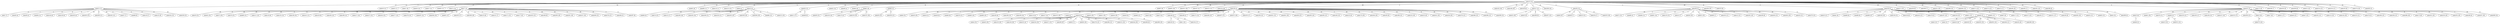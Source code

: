 graph X {
 152 [label="nodo152 (0)"];
 15 [label="nodo15 (17)"];
 16 [label="nodo16 (11)"];
 22 [label="nodo22 (7)"];
 27 [label="nodo27 (9)"];
 50 [label="nodo50 (15)"];
 57 [label="nodo57 (11)"];
 62 [label="nodo62 (17)"];
 75 [label="nodo75 (15)"];
 77 [label="nodo77 (2)"];
 81 [label="nodo81 (9)"];
 99 [label="nodo99 (17)"];
 110 [label="nodo110 (7)"];
 122 [label="nodo122 (15)"];
 0 [label="nodo0 (5)"];
 23 [label="nodo23 (3)"];
 26 [label="nodo26 (12)"];
 42 [label="nodo42 (12)"];
 49 [label="nodo49 (5)"];
 65 [label="nodo65 (8)"];
 67 [label="nodo67 (9)"];
 85 [label="nodo85 (3)"];
 87 [label="nodo87 (8)"];
 95 [label="nodo95 (19)"];
 101 [label="nodo101 (18)"];
 107 [label="nodo107 (5)"];
 121 [label="nodo121 (11)"];
 124 [label="nodo124 (20)"];
 139 [label="nodo139 (2)"];
 142 [label="nodo142 (19)"];
 148 [label="nodo148 (20)"];
 149 [label="nodo149 (6)"];
 157 [label="nodo157 (3)"];
 168 [label="nodo168 (14)"];
 181 [label="nodo181 (3)"];
 190 [label="nodo190 (2)"];
 204 [label="nodo204 (19)"];
 223 [label="nodo223 (6)"];
 226 [label="nodo226 (2)"];
 227 [label="nodo227 (13)"];
 236 [label="nodo236 (6)"];
 248 [label="nodo248 (7)"];
 251 [label="nodo251 (10)"];
 260 [label="nodo260 (15)"];
 262 [label="nodo262 (15)"];
 271 [label="nodo271 (12)"];
 272 [label="nodo272 (12)"];
 275 [label="nodo275 (7)"];
 291 [label="nodo291 (6)"];
 292 [label="nodo292 (7)"];
 161 [label="nodo161 (15)"];
 166 [label="nodo166 (4)"];
 167 [label="nodo167 (2)"];
 172 [label="nodo172 (4)"];
 194 [label="nodo194 (7)"];
 195 [label="nodo195 (9)"];
 206 [label="nodo206 (8)"];
 211 [label="nodo211 (4)"];
 214 [label="nodo214 (13)"];
 216 [label="nodo216 (11)"];
 233 [label="nodo233 (9)"];
 274 [label="nodo274 (14)"];
 282 [label="nodo282 (5)"];
 19 [label="nodo19 (22)"];
 45 [label="nodo45 (10)"];
 72 [label="nodo72 (20)"];
 79 [label="nodo79 (22)"];
 88 [label="nodo88 (15)"];
 111 [label="nodo111 (22)"];
 116 [label="nodo116 (6)"];
 133 [label="nodo133 (13)"];
 138 [label="nodo138 (10)"];
 141 [label="nodo141 (11)"];
 159 [label="nodo159 (6)"];
 165 [label="nodo165 (22)"];
 199 [label="nodo199 (15)"];
 217 [label="nodo217 (14)"];
 237 [label="nodo237 (13)"];
 245 [label="nodo245 (22)"];
 277 [label="nodo277 (15)"];
 279 [label="nodo279 (13)"];
 287 [label="nodo287 (21)"];
 294 [label="nodo294 (19)"];
 92 [label="nodo92 (12)"];
 105 [label="nodo105 (17)"];
 106 [label="nodo106 (18)"];
 123 [label="nodo123 (6)"];
 151 [label="nodo151 (7)"];
 171 [label="nodo171 (21)"];
 177 [label="nodo177 (6)"];
 183 [label="nodo183 (13)"];
 186 [label="nodo186 (8)"];
 200 [label="nodo200 (18)"];
 201 [label="nodo201 (18)"];
 247 [label="nodo247 (10)"];
 269 [label="nodo269 (22)"];
 278 [label="nodo278 (12)"];
 284 [label="nodo284 (5)"];
 297 [label="nodo297 (8)"];
 6 [label="nodo6 (22)"];
 20 [label="nodo20 (20)"];
 24 [label="nodo24 (5)"];
 38 [label="nodo38 (9)"];
 60 [label="nodo60 (8)"];
 78 [label="nodo78 (12)"];
 83 [label="nodo83 (14)"];
 96 [label="nodo96 (10)"];
 100 [label="nodo100 (8)"];
 108 [label="nodo108 (13)"];
 109 [label="nodo109 (14)"];
 114 [label="nodo114 (4)"];
 127 [label="nodo127 (4)"];
 132 [label="nodo132 (18)"];
 9 [label="nodo9 (4)"];
 28 [label="nodo28 (3)"];
 35 [label="nodo35 (18)"];
 51 [label="nodo51 (10)"];
 54 [label="nodo54 (20)"];
 59 [label="nodo59 (6)"];
 66 [label="nodo66 (21)"];
 70 [label="nodo70 (8)"];
 73 [label="nodo73 (4)"];
 146 [label="nodo146 (3)"];
 169 [label="nodo169 (5)"];
 175 [label="nodo175 (15)"];
 180 [label="nodo180 (15)"];
 187 [label="nodo187 (11)"];
 212 [label="nodo212 (18)"];
 220 [label="nodo220 (17)"];
 239 [label="nodo239 (15)"];
 261 [label="nodo261 (12)"];
 281 [label="nodo281 (18)"];
 290 [label="nodo290 (22)"];
 293 [label="nodo293 (14)"];
 295 [label="nodo295 (21)"];
 140 [label="nodo140 (15)"];
 153 [label="nodo153 (4)"];
 170 [label="nodo170 (20)"];
 184 [label="nodo184 (16)"];
 193 [label="nodo193 (8)"];
 198 [label="nodo198 (15)"];
 210 [label="nodo210 (16)"];
 225 [label="nodo225 (6)"];
 241 [label="nodo241 (10)"];
 256 [label="nodo256 (20)"];
 276 [label="nodo276 (12)"];
 286 [label="nodo286 (22)"];
 296 [label="nodo296 (12)"];
 299 [label="nodo299 (15)"];
 25 [label="nodo25 (6)"];
 61 [label="nodo61 (20)"];
 76 [label="nodo76 (11)"];
 93 [label="nodo93 (3)"];
 129 [label="nodo129 (12)"];
 130 [label="nodo130 (17)"];
 136 [label="nodo136 (12)"];
 147 [label="nodo147 (14)"];
 155 [label="nodo155 (11)"];
 164 [label="nodo164 (12)"];
 12 [label="nodo12 (8)"];
 17 [label="nodo17 (8)"];
 31 [label="nodo31 (17)"];
 46 [label="nodo46 (22)"];
 47 [label="nodo47 (22)"];
 102 [label="nodo102 (11)"];
 113 [label="nodo113 (15)"];
 134 [label="nodo134 (18)"];
 135 [label="nodo135 (11)"];
 176 [label="nodo176 (3)"];
 196 [label="nodo196 (13)"];
 238 [label="nodo238 (12)"];
 288 [label="nodo288 (16)"];
 173 [label="nodo173 (8)"];
 191 [label="nodo191 (10)"];
 229 [label="nodo229 (16)"];
 235 [label="nodo235 (19)"];
 249 [label="nodo249 (4)"];
 267 [label="nodo267 (20)"];
 289 [label="nodo289 (14)"];
 71 [label="nodo71 (21)"];
 80 [label="nodo80 (5)"];
 84 [label="nodo84 (11)"];
 91 [label="nodo91 (14)"];
 119 [label="nodo119 (15)"];
 14 [label="nodo14 (7)"];
 34 [label="nodo34 (19)"];
 52 [label="nodo52 (10)"];
 90 [label="nodo90 (7)"];
 103 [label="nodo103 (11)"];
 112 [label="nodo112 (5)"];
 202 [label="nodo202 (10)"];
 209 [label="nodo209 (8)"];
 263 [label="nodo263 (21)"];
 265 [label="nodo265 (20)"];
 252 [label="nodo252 (5)"];
 270 [label="nodo270 (13)"];
 10 [label="nodo10 (11)"];
 41 [label="nodo41 (6)"];
 69 [label="nodo69 (6)"];
 89 [label="nodo89 (6)"];
 98 [label="nodo98 (21)"];
 104 [label="nodo104 (10)"];
 126 [label="nodo126 (21)"];
 128 [label="nodo128 (9)"];
 145 [label="nodo145 (12)"];
 179 [label="nodo179 (5)"];
 197 [label="nodo197 (22)"];
 218 [label="nodo218 (22)"];
 21 [label="nodo21 (12)"];
 40 [label="nodo40 (3)"];
 82 [label="nodo82 (11)"];
 97 [label="nodo97 (6)"];
 117 [label="nodo117 (11)"];
 137 [label="nodo137 (22)"];
 192 [label="nodo192 (7)"];
 221 [label="nodo221 (17)"];
 230 [label="nodo230 (9)"];
 285 [label="nodo285 (10)"];
 7 [label="nodo7 (7)"];
 30 [label="nodo30 (4)"];
 39 [label="nodo39 (5)"];
 94 [label="nodo94 (11)"];
 144 [label="nodo144 (9)"];
 158 [label="nodo158 (9)"];
 163 [label="nodo163 (4)"];
 203 [label="nodo203 (22)"];
 240 [label="nodo240 (11)"];
 242 [label="nodo242 (21)"];
 37 [label="nodo37 (7)"];
 68 [label="nodo68 (6)"];
 118 [label="nodo118 (7)"];
 125 [label="nodo125 (9)"];
 254 [label="nodo254 (15)"];
 259 [label="nodo259 (22)"];
 64 [label="nodo64 (4)"];
 74 [label="nodo74 (22)"];
 115 [label="nodo115 (7)"];
 160 [label="nodo160 (16)"];
 185 [label="nodo185 (10)"];
 189 [label="nodo189 (21)"];
 228 [label="nodo228 (11)"];
 243 [label="nodo243 (10)"];
 258 [label="nodo258 (19)"];
 264 [label="nodo264 (20)"];
 86 [label="nodo86 (12)"];
 215 [label="nodo215 (10)"];
 4 [label="nodo4 (23)"];
 43 [label="nodo43 (18)"];
 120 [label="nodo120 (20)"];
 156 [label="nodo156 (20)"];
 232 [label="nodo232 (4)"];
 234 [label="nodo234 (19)"];
 257 [label="nodo257 (13)"];
 283 [label="nodo283 (9)"];
 55 [label="nodo55 (7)"];
 56 [label="nodo56 (18)"];
 178 [label="nodo178 (13)"];
 208 [label="nodo208 (12)"];
 222 [label="nodo222 (23)"];
 244 [label="nodo244 (20)"];
 266 [label="nodo266 (6)"];
 268 [label="nodo268 (19)"];
 3 [label="nodo3 (21)"];
 2 [label="nodo2 (5)"];
 18 [label="nodo18 (14)"];
 162 [label="nodo162 (5)"];
 182 [label="nodo182 (23)"];
 205 [label="nodo205 (14)"];
 246 [label="nodo246 (11)"];
 255 [label="nodo255 (8)"];
 280 [label="nodo280 (10)"];
 58 [label="nodo58 (15)"];
 150 [label="nodo150 (14)"];
 174 [label="nodo174 (5)"];
 219 [label="nodo219 (10)"];
 131 [label="nodo131 (18)"];
 29 [label="nodo29 (23)"];
 250 [label="nodo250 (12)"];
 13 [label="nodo13 (22)"];
 231 [label="nodo231 (15)"];
 143 [label="nodo143 (5)"];
 1 [label="nodo1 (14)"];
 154 [label="nodo154 (17)"];
 32 [label="nodo32 (20)"];
 53 [label="nodo53 (4)"];
 188 [label="nodo188 (9)"];
 207 [label="nodo207 (15)"];
 8 [label="nodo8 (23)"];
 36 [label="nodo36 (7)"];
 213 [label="nodo213 (5)"];
 224 [label="nodo224 (7)"];
 253 [label="nodo253 (16)"];
 33 [label="nodo33 (11)"];
 63 [label="nodo63 (12)"];
 5 [label="nodo5 (21)"];
 298 [label="nodo298 (4)"];
 273 [label="nodo273 (14)"];
 44 [label="nodo44 (5)"];
 11 [label="nodo11 (17)"];
 48 [label="nodo48 (6)"];
  152 -- 15  [label="17"];
  152 -- 16  [label="11"];
  152 -- 22  [label="7"];
  152 -- 27  [label="9"];
  152 -- 50  [label="15"];
  152 -- 57  [label="11"];
  152 -- 62  [label="17"];
  152 -- 75  [label="15"];
  152 -- 77  [label="2"];
  152 -- 81  [label="9"];
  152 -- 99  [label="17"];
  152 -- 110  [label="7"];
  152 -- 122  [label="15"];
  152 -- 0  [label="5"];
  152 -- 23  [label="3"];
  152 -- 26  [label="12"];
  152 -- 42  [label="12"];
  152 -- 49  [label="5"];
  152 -- 65  [label="8"];
  152 -- 67  [label="9"];
  152 -- 85  [label="3"];
  152 -- 87  [label="8"];
  152 -- 95  [label="19"];
  152 -- 101  [label="18"];
  152 -- 107  [label="5"];
  152 -- 121  [label="11"];
  152 -- 124  [label="20"];
  152 -- 139  [label="2"];
  152 -- 142  [label="19"];
  152 -- 148  [label="20"];
  152 -- 149  [label="6"];
  152 -- 157  [label="3"];
  152 -- 168  [label="14"];
  152 -- 181  [label="3"];
  152 -- 190  [label="2"];
  152 -- 204  [label="19"];
  152 -- 223  [label="6"];
  152 -- 226  [label="2"];
  152 -- 227  [label="13"];
  152 -- 236  [label="6"];
  152 -- 248  [label="7"];
  152 -- 251  [label="10"];
  152 -- 260  [label="15"];
  152 -- 262  [label="15"];
  152 -- 271  [label="12"];
  152 -- 272  [label="12"];
  152 -- 275  [label="7"];
  152 -- 291  [label="6"];
  152 -- 292  [label="7"];
  152 -- 161  [label="15"];
  152 -- 166  [label="4"];
  152 -- 167  [label="2"];
  152 -- 172  [label="4"];
  152 -- 194  [label="7"];
  152 -- 195  [label="9"];
  152 -- 206  [label="8"];
  152 -- 211  [label="4"];
  152 -- 214  [label="13"];
  152 -- 216  [label="11"];
  152 -- 233  [label="9"];
  152 -- 274  [label="14"];
  152 -- 282  [label="5"];
  77 -- 19  [label="20"];
  77 -- 45  [label="8"];
  77 -- 72  [label="18"];
  77 -- 79  [label="20"];
  77 -- 88  [label="13"];
  77 -- 111  [label="20"];
  77 -- 116  [label="4"];
  77 -- 133  [label="11"];
  77 -- 138  [label="8"];
  77 -- 141  [label="9"];
  77 -- 159  [label="4"];
  77 -- 165  [label="20"];
  77 -- 199  [label="13"];
  77 -- 217  [label="12"];
  77 -- 237  [label="11"];
  77 -- 245  [label="20"];
  77 -- 277  [label="13"];
  77 -- 279  [label="11"];
  77 -- 287  [label="19"];
  77 -- 294  [label="17"];
  77 -- 92  [label="10"];
  77 -- 105  [label="15"];
  77 -- 106  [label="16"];
  77 -- 123  [label="4"];
  77 -- 151  [label="5"];
  77 -- 171  [label="19"];
  77 -- 177  [label="4"];
  77 -- 183  [label="11"];
  77 -- 186  [label="6"];
  77 -- 200  [label="16"];
  77 -- 201  [label="16"];
  77 -- 247  [label="8"];
  77 -- 269  [label="20"];
  77 -- 278  [label="10"];
  77 -- 284  [label="3"];
  77 -- 297  [label="6"];
  139 -- 6  [label="20"];
  139 -- 20  [label="18"];
  139 -- 24  [label="3"];
  139 -- 38  [label="7"];
  139 -- 60  [label="6"];
  139 -- 78  [label="10"];
  139 -- 83  [label="12"];
  139 -- 96  [label="8"];
  139 -- 100  [label="6"];
  139 -- 108  [label="11"];
  139 -- 109  [label="12"];
  139 -- 114  [label="2"];
  139 -- 127  [label="2"];
  139 -- 132  [label="16"];
  139 -- 9  [label="2"];
  139 -- 28  [label="1"];
  139 -- 35  [label="16"];
  139 -- 51  [label="8"];
  139 -- 54  [label="18"];
  139 -- 59  [label="4"];
  139 -- 66  [label="19"];
  139 -- 70  [label="6"];
  139 -- 73  [label="2"];
  139 -- 146  [label="1"];
  139 -- 169  [label="3"];
  139 -- 175  [label="13"];
  139 -- 180  [label="13"];
  139 -- 187  [label="9"];
  139 -- 212  [label="16"];
  139 -- 220  [label="15"];
  139 -- 239  [label="13"];
  139 -- 261  [label="10"];
  139 -- 281  [label="16"];
  139 -- 290  [label="20"];
  139 -- 293  [label="12"];
  139 -- 295  [label="19"];
  139 -- 140  [label="13"];
  139 -- 153  [label="2"];
  139 -- 170  [label="18"];
  139 -- 184  [label="14"];
  139 -- 193  [label="6"];
  139 -- 198  [label="13"];
  139 -- 210  [label="14"];
  139 -- 225  [label="4"];
  139 -- 241  [label="8"];
  139 -- 256  [label="18"];
  139 -- 276  [label="10"];
  139 -- 286  [label="20"];
  139 -- 296  [label="10"];
  139 -- 299  [label="13"];
  167 -- 25  [label="4"];
  167 -- 61  [label="18"];
  167 -- 76  [label="9"];
  167 -- 93  [label="1"];
  167 -- 129  [label="10"];
  167 -- 130  [label="15"];
  167 -- 136  [label="10"];
  167 -- 147  [label="12"];
  167 -- 155  [label="9"];
  167 -- 164  [label="10"];
  167 -- 12  [label="6"];
  167 -- 17  [label="6"];
  167 -- 31  [label="15"];
  167 -- 46  [label="20"];
  167 -- 47  [label="20"];
  167 -- 102  [label="9"];
  167 -- 113  [label="13"];
  167 -- 134  [label="16"];
  167 -- 135  [label="9"];
  167 -- 176  [label="1"];
  167 -- 196  [label="11"];
  167 -- 238  [label="10"];
  167 -- 288  [label="14"];
  167 -- 173  [label="6"];
  167 -- 191  [label="8"];
  167 -- 229  [label="14"];
  167 -- 235  [label="17"];
  167 -- 249  [label="2"];
  167 -- 267  [label="18"];
  167 -- 289  [label="12"];
  190 -- 71  [label="19"];
  190 -- 80  [label="3"];
  190 -- 84  [label="9"];
  190 -- 91  [label="12"];
  190 -- 119  [label="13"];
  190 -- 14  [label="5"];
  190 -- 34  [label="17"];
  190 -- 52  [label="8"];
  190 -- 90  [label="5"];
  190 -- 103  [label="9"];
  190 -- 112  [label="3"];
  190 -- 202  [label="8"];
  190 -- 209  [label="6"];
  190 -- 263  [label="19"];
  190 -- 265  [label="18"];
  190 -- 252  [label="3"];
  190 -- 270  [label="11"];
  226 -- 10  [label="9"];
  226 -- 41  [label="4"];
  226 -- 69  [label="4"];
  226 -- 89  [label="4"];
  226 -- 98  [label="19"];
  226 -- 104  [label="8"];
  226 -- 126  [label="19"];
  226 -- 128  [label="7"];
  226 -- 145  [label="10"];
  226 -- 179  [label="3"];
  226 -- 197  [label="20"];
  226 -- 218  [label="20"];
  226 -- 21  [label="10"];
  226 -- 40  [label="1"];
  226 -- 82  [label="9"];
  226 -- 97  [label="4"];
  226 -- 117  [label="9"];
  226 -- 137  [label="20"];
  226 -- 192  [label="5"];
  226 -- 221  [label="15"];
  226 -- 230  [label="7"];
  226 -- 285  [label="8"];
  15 -- 7  [label="4"];
  15 -- 30  [label="1"];
  15 -- 39  [label="2"];
  15 -- 94  [label="8"];
  15 -- 144  [label="6"];
  15 -- 158  [label="6"];
  15 -- 163  [label="1"];
  15 -- 203  [label="19"];
  15 -- 240  [label="8"];
  15 -- 242  [label="18"];
  15 -- 37  [label="4"];
  15 -- 68  [label="3"];
  15 -- 118  [label="4"];
  15 -- 125  [label="6"];
  15 -- 254  [label="12"];
  15 -- 259  [label="19"];
  23 -- 64  [label="1"];
  23 -- 74  [label="19"];
  23 -- 115  [label="4"];
  23 -- 160  [label="13"];
  23 -- 185  [label="7"];
  23 -- 189  [label="18"];
  23 -- 228  [label="8"];
  23 -- 243  [label="7"];
  23 -- 258  [label="16"];
  23 -- 264  [label="17"];
  23 -- 86  [label="9"];
  23 -- 215  [label="7"];
  28 -- 4  [label="20"];
  28 -- 43  [label="15"];
  28 -- 120  [label="17"];
  28 -- 156  [label="17"];
  28 -- 232  [label="1"];
  28 -- 234  [label="16"];
  28 -- 257  [label="10"];
  28 -- 283  [label="6"];
  28 -- 55  [label="4"];
  28 -- 56  [label="15"];
  28 -- 178  [label="10"];
  28 -- 208  [label="9"];
  28 -- 222  [label="20"];
  28 -- 244  [label="17"];
  28 -- 266  [label="3"];
  28 -- 268  [label="16"];
  40 -- 3  [label="18"];
  40 -- 2  [label="2"];
  40 -- 18  [label="11"];
  40 -- 162  [label="2"];
  40 -- 182  [label="20"];
  40 -- 205  [label="11"];
  40 -- 246  [label="8"];
  40 -- 255  [label="5"];
  40 -- 280  [label="7"];
  67 -- 58  [label="12"];
  67 -- 150  [label="11"];
  67 -- 174  [label="2"];
  67 -- 219  [label="7"];
  67 -- 131  [label="15"];
  85 -- 29  [label="20"];
  85 -- 250  [label="9"];
  93 -- 13  [label="19"];
  93 -- 231  [label="12"];
  146 -- 143  [label="2"];
  146 -- 1  [label="11"];
  146 -- 154  [label="14"];
  157 -- 32  [label="17"];
  157 -- 53  [label="1"];
  157 -- 188  [label="6"];
  157 -- 207  [label="12"];
  181 -- 8  [label="20"];
  181 -- 36  [label="4"];
  181 -- 213  [label="2"];
  181 -- 224  [label="4"];
  181 -- 253  [label="13"];
  227 -- 33  [label="8"];
  227 -- 63  [label="9"];
  248 -- 5  [label="18"];
  248 -- 298  [label="1"];
  12 -- 273  [label="10"];
  25 -- 44  [label="1"];
  26 -- 11  [label="13"];
  26 -- 48  [label="2"];
}
